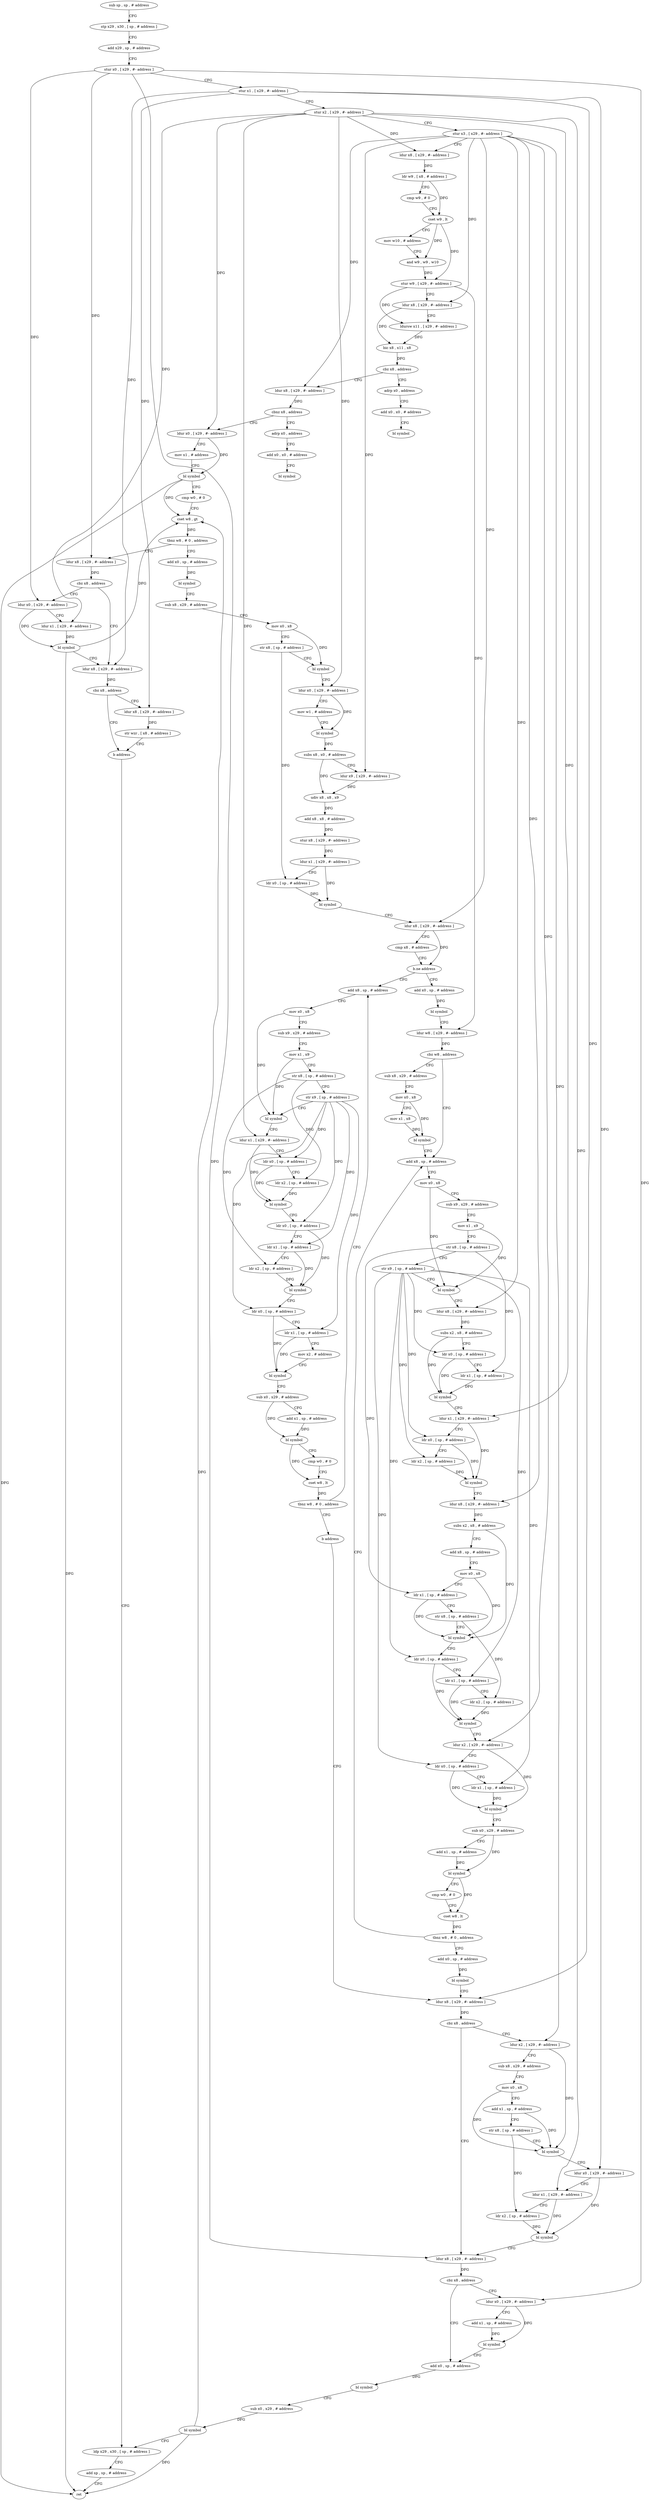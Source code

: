 digraph "func" {
"4264808" [label = "sub sp , sp , # address" ]
"4264812" [label = "stp x29 , x30 , [ sp , # address ]" ]
"4264816" [label = "add x29 , sp , # address" ]
"4264820" [label = "stur x0 , [ x29 , #- address ]" ]
"4264824" [label = "stur x1 , [ x29 , #- address ]" ]
"4264828" [label = "stur x2 , [ x29 , #- address ]" ]
"4264832" [label = "stur x3 , [ x29 , #- address ]" ]
"4264836" [label = "ldur x8 , [ x29 , #- address ]" ]
"4264840" [label = "ldr w9 , [ x8 , # address ]" ]
"4264844" [label = "cmp w9 , # 0" ]
"4264848" [label = "cset w9 , lt" ]
"4264852" [label = "mov w10 , # address" ]
"4264856" [label = "and w9 , w9 , w10" ]
"4264860" [label = "stur w9 , [ x29 , #- address ]" ]
"4264864" [label = "ldur x8 , [ x29 , #- address ]" ]
"4264868" [label = "ldursw x11 , [ x29 , #- address ]" ]
"4264872" [label = "bic x8 , x11 , x8" ]
"4264876" [label = "cbz x8 , address" ]
"4264892" [label = "ldur x8 , [ x29 , #- address ]" ]
"4264880" [label = "adrp x0 , address" ]
"4264896" [label = "cbnz x8 , address" ]
"4264912" [label = "ldur x0 , [ x29 , #- address ]" ]
"4264900" [label = "adrp x0 , address" ]
"4264884" [label = "add x0 , x0 , # address" ]
"4264888" [label = "bl symbol" ]
"4264916" [label = "mov x1 , # address" ]
"4264920" [label = "bl symbol" ]
"4264924" [label = "cmp w0 , # 0" ]
"4264928" [label = "cset w8 , gt" ]
"4264932" [label = "tbnz w8 , # 0 , address" ]
"4264976" [label = "add x0 , sp , # address" ]
"4264936" [label = "ldur x8 , [ x29 , #- address ]" ]
"4264904" [label = "add x0 , x0 , # address" ]
"4264908" [label = "bl symbol" ]
"4264980" [label = "bl symbol" ]
"4264984" [label = "sub x8 , x29 , # address" ]
"4264988" [label = "mov x0 , x8" ]
"4264992" [label = "str x8 , [ sp , # address ]" ]
"4264996" [label = "bl symbol" ]
"4265000" [label = "ldur x0 , [ x29 , #- address ]" ]
"4265004" [label = "mov w1 , # address" ]
"4265008" [label = "bl symbol" ]
"4265012" [label = "subs x8 , x0 , # address" ]
"4265016" [label = "ldur x9 , [ x29 , #- address ]" ]
"4265020" [label = "udiv x8 , x8 , x9" ]
"4265024" [label = "add x8 , x8 , # address" ]
"4265028" [label = "stur x8 , [ x29 , #- address ]" ]
"4265032" [label = "ldur x1 , [ x29 , #- address ]" ]
"4265036" [label = "ldr x0 , [ sp , # address ]" ]
"4265040" [label = "bl symbol" ]
"4265044" [label = "ldur x8 , [ x29 , #- address ]" ]
"4265048" [label = "cmp x8 , # address" ]
"4265052" [label = "b.ne address" ]
"4265160" [label = "add x0 , sp , # address" ]
"4265056" [label = "add x8 , sp , # address" ]
"4264940" [label = "cbz x8 , address" ]
"4264956" [label = "ldur x8 , [ x29 , #- address ]" ]
"4264944" [label = "ldur x0 , [ x29 , #- address ]" ]
"4265164" [label = "bl symbol" ]
"4265168" [label = "ldur w8 , [ x29 , #- address ]" ]
"4265172" [label = "cbz w8 , address" ]
"4265192" [label = "add x8 , sp , # address" ]
"4265176" [label = "sub x8 , x29 , # address" ]
"4265060" [label = "mov x0 , x8" ]
"4265064" [label = "sub x9 , x29 , # address" ]
"4265068" [label = "mov x1 , x9" ]
"4265072" [label = "str x8 , [ sp , # address ]" ]
"4265076" [label = "str x9 , [ sp , # address ]" ]
"4265080" [label = "bl symbol" ]
"4265084" [label = "ldur x1 , [ x29 , #- address ]" ]
"4265088" [label = "ldr x0 , [ sp , # address ]" ]
"4265092" [label = "ldr x2 , [ sp , # address ]" ]
"4265096" [label = "bl symbol" ]
"4265100" [label = "ldr x0 , [ sp , # address ]" ]
"4265104" [label = "ldr x1 , [ sp , # address ]" ]
"4265108" [label = "ldr x2 , [ sp , # address ]" ]
"4265112" [label = "bl symbol" ]
"4265116" [label = "ldr x0 , [ sp , # address ]" ]
"4265120" [label = "ldr x1 , [ sp , # address ]" ]
"4265124" [label = "mov x2 , # address" ]
"4265128" [label = "bl symbol" ]
"4265132" [label = "sub x0 , x29 , # address" ]
"4265136" [label = "add x1 , sp , # address" ]
"4265140" [label = "bl symbol" ]
"4265144" [label = "cmp w0 , # 0" ]
"4265148" [label = "cset w8 , lt" ]
"4265152" [label = "tbnz w8 , # 0 , address" ]
"4265156" [label = "b address" ]
"4264960" [label = "cbz x8 , address" ]
"4264972" [label = "b address" ]
"4264964" [label = "ldur x8 , [ x29 , #- address ]" ]
"4264948" [label = "ldur x1 , [ x29 , #- address ]" ]
"4264952" [label = "bl symbol" ]
"4265196" [label = "mov x0 , x8" ]
"4265200" [label = "sub x9 , x29 , # address" ]
"4265204" [label = "mov x1 , x9" ]
"4265208" [label = "str x8 , [ sp , # address ]" ]
"4265212" [label = "str x9 , [ sp , # address ]" ]
"4265216" [label = "bl symbol" ]
"4265220" [label = "ldur x8 , [ x29 , #- address ]" ]
"4265224" [label = "subs x2 , x8 , # address" ]
"4265228" [label = "ldr x0 , [ sp , # address ]" ]
"4265232" [label = "ldr x1 , [ sp , # address ]" ]
"4265236" [label = "bl symbol" ]
"4265240" [label = "ldur x1 , [ x29 , #- address ]" ]
"4265244" [label = "ldr x0 , [ sp , # address ]" ]
"4265248" [label = "ldr x2 , [ sp , # address ]" ]
"4265252" [label = "bl symbol" ]
"4265256" [label = "ldur x8 , [ x29 , #- address ]" ]
"4265260" [label = "subs x2 , x8 , # address" ]
"4265264" [label = "add x8 , sp , # address" ]
"4265268" [label = "mov x0 , x8" ]
"4265272" [label = "ldr x1 , [ sp , # address ]" ]
"4265276" [label = "str x8 , [ sp , # address ]" ]
"4265280" [label = "bl symbol" ]
"4265284" [label = "ldr x0 , [ sp , # address ]" ]
"4265288" [label = "ldr x1 , [ sp , # address ]" ]
"4265292" [label = "ldr x2 , [ sp , # address ]" ]
"4265296" [label = "bl symbol" ]
"4265300" [label = "ldur x2 , [ x29 , #- address ]" ]
"4265304" [label = "ldr x0 , [ sp , # address ]" ]
"4265308" [label = "ldr x1 , [ sp , # address ]" ]
"4265312" [label = "bl symbol" ]
"4265316" [label = "sub x0 , x29 , # address" ]
"4265320" [label = "add x1 , sp , # address" ]
"4265324" [label = "bl symbol" ]
"4265328" [label = "cmp w0 , # 0" ]
"4265332" [label = "cset w8 , lt" ]
"4265336" [label = "tbnz w8 , # 0 , address" ]
"4265340" [label = "add x0 , sp , # address" ]
"4265180" [label = "mov x0 , x8" ]
"4265184" [label = "mov x1 , x8" ]
"4265188" [label = "bl symbol" ]
"4265348" [label = "ldur x8 , [ x29 , #- address ]" ]
"4265432" [label = "ldp x29 , x30 , [ sp , # address ]" ]
"4264968" [label = "str wzr , [ x8 , # address ]" ]
"4265344" [label = "bl symbol" ]
"4265352" [label = "cbz x8 , address" ]
"4265396" [label = "ldur x8 , [ x29 , #- address ]" ]
"4265356" [label = "ldur x2 , [ x29 , #- address ]" ]
"4265436" [label = "add sp , sp , # address" ]
"4265440" [label = "ret" ]
"4265400" [label = "cbz x8 , address" ]
"4265416" [label = "add x0 , sp , # address" ]
"4265404" [label = "ldur x0 , [ x29 , #- address ]" ]
"4265360" [label = "sub x8 , x29 , # address" ]
"4265364" [label = "mov x0 , x8" ]
"4265368" [label = "add x1 , sp , # address" ]
"4265372" [label = "str x8 , [ sp , # address ]" ]
"4265376" [label = "bl symbol" ]
"4265380" [label = "ldur x0 , [ x29 , #- address ]" ]
"4265384" [label = "ldur x1 , [ x29 , #- address ]" ]
"4265388" [label = "ldr x2 , [ sp , # address ]" ]
"4265392" [label = "bl symbol" ]
"4265420" [label = "bl symbol" ]
"4265424" [label = "sub x0 , x29 , # address" ]
"4265428" [label = "bl symbol" ]
"4265408" [label = "add x1 , sp , # address" ]
"4265412" [label = "bl symbol" ]
"4264808" -> "4264812" [ label = "CFG" ]
"4264812" -> "4264816" [ label = "CFG" ]
"4264816" -> "4264820" [ label = "CFG" ]
"4264820" -> "4264824" [ label = "CFG" ]
"4264820" -> "4264936" [ label = "DFG" ]
"4264820" -> "4264944" [ label = "DFG" ]
"4264820" -> "4265396" [ label = "DFG" ]
"4264820" -> "4265404" [ label = "DFG" ]
"4264824" -> "4264828" [ label = "CFG" ]
"4264824" -> "4264956" [ label = "DFG" ]
"4264824" -> "4264964" [ label = "DFG" ]
"4264824" -> "4265348" [ label = "DFG" ]
"4264824" -> "4265380" [ label = "DFG" ]
"4264828" -> "4264832" [ label = "CFG" ]
"4264828" -> "4264836" [ label = "DFG" ]
"4264828" -> "4264912" [ label = "DFG" ]
"4264828" -> "4265000" [ label = "DFG" ]
"4264828" -> "4265084" [ label = "DFG" ]
"4264828" -> "4264948" [ label = "DFG" ]
"4264828" -> "4265240" [ label = "DFG" ]
"4264828" -> "4265384" [ label = "DFG" ]
"4264832" -> "4264836" [ label = "CFG" ]
"4264832" -> "4264864" [ label = "DFG" ]
"4264832" -> "4264892" [ label = "DFG" ]
"4264832" -> "4265016" [ label = "DFG" ]
"4264832" -> "4265044" [ label = "DFG" ]
"4264832" -> "4265220" [ label = "DFG" ]
"4264832" -> "4265256" [ label = "DFG" ]
"4264832" -> "4265300" [ label = "DFG" ]
"4264832" -> "4265356" [ label = "DFG" ]
"4264836" -> "4264840" [ label = "DFG" ]
"4264840" -> "4264844" [ label = "CFG" ]
"4264840" -> "4264848" [ label = "DFG" ]
"4264844" -> "4264848" [ label = "CFG" ]
"4264848" -> "4264852" [ label = "CFG" ]
"4264848" -> "4264856" [ label = "DFG" ]
"4264848" -> "4264860" [ label = "DFG" ]
"4264852" -> "4264856" [ label = "CFG" ]
"4264856" -> "4264860" [ label = "DFG" ]
"4264860" -> "4264864" [ label = "CFG" ]
"4264860" -> "4264868" [ label = "DFG" ]
"4264860" -> "4265168" [ label = "DFG" ]
"4264864" -> "4264868" [ label = "CFG" ]
"4264864" -> "4264872" [ label = "DFG" ]
"4264868" -> "4264872" [ label = "DFG" ]
"4264872" -> "4264876" [ label = "DFG" ]
"4264876" -> "4264892" [ label = "CFG" ]
"4264876" -> "4264880" [ label = "CFG" ]
"4264892" -> "4264896" [ label = "DFG" ]
"4264880" -> "4264884" [ label = "CFG" ]
"4264896" -> "4264912" [ label = "CFG" ]
"4264896" -> "4264900" [ label = "CFG" ]
"4264912" -> "4264916" [ label = "CFG" ]
"4264912" -> "4264920" [ label = "DFG" ]
"4264900" -> "4264904" [ label = "CFG" ]
"4264884" -> "4264888" [ label = "CFG" ]
"4264916" -> "4264920" [ label = "CFG" ]
"4264920" -> "4264924" [ label = "CFG" ]
"4264920" -> "4264928" [ label = "DFG" ]
"4264920" -> "4265440" [ label = "DFG" ]
"4264924" -> "4264928" [ label = "CFG" ]
"4264928" -> "4264932" [ label = "DFG" ]
"4264932" -> "4264976" [ label = "CFG" ]
"4264932" -> "4264936" [ label = "CFG" ]
"4264976" -> "4264980" [ label = "DFG" ]
"4264936" -> "4264940" [ label = "DFG" ]
"4264904" -> "4264908" [ label = "CFG" ]
"4264980" -> "4264984" [ label = "CFG" ]
"4264984" -> "4264988" [ label = "CFG" ]
"4264988" -> "4264992" [ label = "CFG" ]
"4264988" -> "4264996" [ label = "DFG" ]
"4264992" -> "4264996" [ label = "CFG" ]
"4264992" -> "4265036" [ label = "DFG" ]
"4264996" -> "4265000" [ label = "CFG" ]
"4265000" -> "4265004" [ label = "CFG" ]
"4265000" -> "4265008" [ label = "DFG" ]
"4265004" -> "4265008" [ label = "CFG" ]
"4265008" -> "4265012" [ label = "DFG" ]
"4265012" -> "4265016" [ label = "CFG" ]
"4265012" -> "4265020" [ label = "DFG" ]
"4265016" -> "4265020" [ label = "DFG" ]
"4265020" -> "4265024" [ label = "DFG" ]
"4265024" -> "4265028" [ label = "DFG" ]
"4265028" -> "4265032" [ label = "DFG" ]
"4265032" -> "4265036" [ label = "CFG" ]
"4265032" -> "4265040" [ label = "DFG" ]
"4265036" -> "4265040" [ label = "DFG" ]
"4265040" -> "4265044" [ label = "CFG" ]
"4265044" -> "4265048" [ label = "CFG" ]
"4265044" -> "4265052" [ label = "DFG" ]
"4265048" -> "4265052" [ label = "CFG" ]
"4265052" -> "4265160" [ label = "CFG" ]
"4265052" -> "4265056" [ label = "CFG" ]
"4265160" -> "4265164" [ label = "DFG" ]
"4265056" -> "4265060" [ label = "CFG" ]
"4264940" -> "4264956" [ label = "CFG" ]
"4264940" -> "4264944" [ label = "CFG" ]
"4264956" -> "4264960" [ label = "DFG" ]
"4264944" -> "4264948" [ label = "CFG" ]
"4264944" -> "4264952" [ label = "DFG" ]
"4265164" -> "4265168" [ label = "CFG" ]
"4265168" -> "4265172" [ label = "DFG" ]
"4265172" -> "4265192" [ label = "CFG" ]
"4265172" -> "4265176" [ label = "CFG" ]
"4265192" -> "4265196" [ label = "CFG" ]
"4265176" -> "4265180" [ label = "CFG" ]
"4265060" -> "4265064" [ label = "CFG" ]
"4265060" -> "4265080" [ label = "DFG" ]
"4265064" -> "4265068" [ label = "CFG" ]
"4265068" -> "4265072" [ label = "CFG" ]
"4265068" -> "4265080" [ label = "DFG" ]
"4265072" -> "4265076" [ label = "CFG" ]
"4265072" -> "4265092" [ label = "DFG" ]
"4265072" -> "4265108" [ label = "DFG" ]
"4265076" -> "4265080" [ label = "CFG" ]
"4265076" -> "4265088" [ label = "DFG" ]
"4265076" -> "4265100" [ label = "DFG" ]
"4265076" -> "4265104" [ label = "DFG" ]
"4265076" -> "4265116" [ label = "DFG" ]
"4265076" -> "4265120" [ label = "DFG" ]
"4265080" -> "4265084" [ label = "CFG" ]
"4265084" -> "4265088" [ label = "CFG" ]
"4265084" -> "4265096" [ label = "DFG" ]
"4265088" -> "4265092" [ label = "CFG" ]
"4265088" -> "4265096" [ label = "DFG" ]
"4265092" -> "4265096" [ label = "DFG" ]
"4265096" -> "4265100" [ label = "CFG" ]
"4265100" -> "4265104" [ label = "CFG" ]
"4265100" -> "4265112" [ label = "DFG" ]
"4265104" -> "4265108" [ label = "CFG" ]
"4265104" -> "4265112" [ label = "DFG" ]
"4265108" -> "4265112" [ label = "DFG" ]
"4265112" -> "4265116" [ label = "CFG" ]
"4265116" -> "4265120" [ label = "CFG" ]
"4265116" -> "4265128" [ label = "DFG" ]
"4265120" -> "4265124" [ label = "CFG" ]
"4265120" -> "4265128" [ label = "DFG" ]
"4265124" -> "4265128" [ label = "CFG" ]
"4265128" -> "4265132" [ label = "CFG" ]
"4265132" -> "4265136" [ label = "CFG" ]
"4265132" -> "4265140" [ label = "DFG" ]
"4265136" -> "4265140" [ label = "DFG" ]
"4265140" -> "4265144" [ label = "CFG" ]
"4265140" -> "4265148" [ label = "DFG" ]
"4265144" -> "4265148" [ label = "CFG" ]
"4265148" -> "4265152" [ label = "DFG" ]
"4265152" -> "4265056" [ label = "CFG" ]
"4265152" -> "4265156" [ label = "CFG" ]
"4265156" -> "4265348" [ label = "CFG" ]
"4264960" -> "4264972" [ label = "CFG" ]
"4264960" -> "4264964" [ label = "CFG" ]
"4264972" -> "4265432" [ label = "CFG" ]
"4264964" -> "4264968" [ label = "DFG" ]
"4264948" -> "4264952" [ label = "DFG" ]
"4264952" -> "4264956" [ label = "CFG" ]
"4264952" -> "4264928" [ label = "DFG" ]
"4264952" -> "4265440" [ label = "DFG" ]
"4265196" -> "4265200" [ label = "CFG" ]
"4265196" -> "4265216" [ label = "DFG" ]
"4265200" -> "4265204" [ label = "CFG" ]
"4265204" -> "4265208" [ label = "CFG" ]
"4265204" -> "4265216" [ label = "DFG" ]
"4265208" -> "4265212" [ label = "CFG" ]
"4265208" -> "4265232" [ label = "DFG" ]
"4265208" -> "4265272" [ label = "DFG" ]
"4265212" -> "4265216" [ label = "CFG" ]
"4265212" -> "4265228" [ label = "DFG" ]
"4265212" -> "4265244" [ label = "DFG" ]
"4265212" -> "4265248" [ label = "DFG" ]
"4265212" -> "4265284" [ label = "DFG" ]
"4265212" -> "4265288" [ label = "DFG" ]
"4265212" -> "4265304" [ label = "DFG" ]
"4265212" -> "4265308" [ label = "DFG" ]
"4265216" -> "4265220" [ label = "CFG" ]
"4265220" -> "4265224" [ label = "DFG" ]
"4265224" -> "4265228" [ label = "CFG" ]
"4265224" -> "4265236" [ label = "DFG" ]
"4265228" -> "4265232" [ label = "CFG" ]
"4265228" -> "4265236" [ label = "DFG" ]
"4265232" -> "4265236" [ label = "DFG" ]
"4265236" -> "4265240" [ label = "CFG" ]
"4265240" -> "4265244" [ label = "CFG" ]
"4265240" -> "4265252" [ label = "DFG" ]
"4265244" -> "4265248" [ label = "CFG" ]
"4265244" -> "4265252" [ label = "DFG" ]
"4265248" -> "4265252" [ label = "DFG" ]
"4265252" -> "4265256" [ label = "CFG" ]
"4265256" -> "4265260" [ label = "DFG" ]
"4265260" -> "4265264" [ label = "CFG" ]
"4265260" -> "4265280" [ label = "DFG" ]
"4265264" -> "4265268" [ label = "CFG" ]
"4265268" -> "4265272" [ label = "CFG" ]
"4265268" -> "4265280" [ label = "DFG" ]
"4265272" -> "4265276" [ label = "CFG" ]
"4265272" -> "4265280" [ label = "DFG" ]
"4265276" -> "4265280" [ label = "CFG" ]
"4265276" -> "4265292" [ label = "DFG" ]
"4265280" -> "4265284" [ label = "CFG" ]
"4265284" -> "4265288" [ label = "CFG" ]
"4265284" -> "4265296" [ label = "DFG" ]
"4265288" -> "4265292" [ label = "CFG" ]
"4265288" -> "4265296" [ label = "DFG" ]
"4265292" -> "4265296" [ label = "DFG" ]
"4265296" -> "4265300" [ label = "CFG" ]
"4265300" -> "4265304" [ label = "CFG" ]
"4265300" -> "4265312" [ label = "DFG" ]
"4265304" -> "4265308" [ label = "CFG" ]
"4265304" -> "4265312" [ label = "DFG" ]
"4265308" -> "4265312" [ label = "DFG" ]
"4265312" -> "4265316" [ label = "CFG" ]
"4265316" -> "4265320" [ label = "CFG" ]
"4265316" -> "4265324" [ label = "DFG" ]
"4265320" -> "4265324" [ label = "DFG" ]
"4265324" -> "4265328" [ label = "CFG" ]
"4265324" -> "4265332" [ label = "DFG" ]
"4265328" -> "4265332" [ label = "CFG" ]
"4265332" -> "4265336" [ label = "DFG" ]
"4265336" -> "4265192" [ label = "CFG" ]
"4265336" -> "4265340" [ label = "CFG" ]
"4265340" -> "4265344" [ label = "DFG" ]
"4265180" -> "4265184" [ label = "CFG" ]
"4265180" -> "4265188" [ label = "DFG" ]
"4265184" -> "4265188" [ label = "DFG" ]
"4265188" -> "4265192" [ label = "CFG" ]
"4265348" -> "4265352" [ label = "DFG" ]
"4265432" -> "4265436" [ label = "CFG" ]
"4264968" -> "4264972" [ label = "CFG" ]
"4265344" -> "4265348" [ label = "CFG" ]
"4265352" -> "4265396" [ label = "CFG" ]
"4265352" -> "4265356" [ label = "CFG" ]
"4265396" -> "4265400" [ label = "DFG" ]
"4265356" -> "4265360" [ label = "CFG" ]
"4265356" -> "4265376" [ label = "DFG" ]
"4265436" -> "4265440" [ label = "CFG" ]
"4265400" -> "4265416" [ label = "CFG" ]
"4265400" -> "4265404" [ label = "CFG" ]
"4265416" -> "4265420" [ label = "DFG" ]
"4265404" -> "4265408" [ label = "CFG" ]
"4265404" -> "4265412" [ label = "DFG" ]
"4265360" -> "4265364" [ label = "CFG" ]
"4265364" -> "4265368" [ label = "CFG" ]
"4265364" -> "4265376" [ label = "DFG" ]
"4265368" -> "4265372" [ label = "CFG" ]
"4265368" -> "4265376" [ label = "DFG" ]
"4265372" -> "4265376" [ label = "CFG" ]
"4265372" -> "4265388" [ label = "DFG" ]
"4265376" -> "4265380" [ label = "CFG" ]
"4265380" -> "4265384" [ label = "CFG" ]
"4265380" -> "4265392" [ label = "DFG" ]
"4265384" -> "4265388" [ label = "CFG" ]
"4265384" -> "4265392" [ label = "DFG" ]
"4265388" -> "4265392" [ label = "DFG" ]
"4265392" -> "4265396" [ label = "CFG" ]
"4265420" -> "4265424" [ label = "CFG" ]
"4265424" -> "4265428" [ label = "DFG" ]
"4265428" -> "4265432" [ label = "CFG" ]
"4265428" -> "4264928" [ label = "DFG" ]
"4265428" -> "4265440" [ label = "DFG" ]
"4265408" -> "4265412" [ label = "DFG" ]
"4265412" -> "4265416" [ label = "CFG" ]
}
